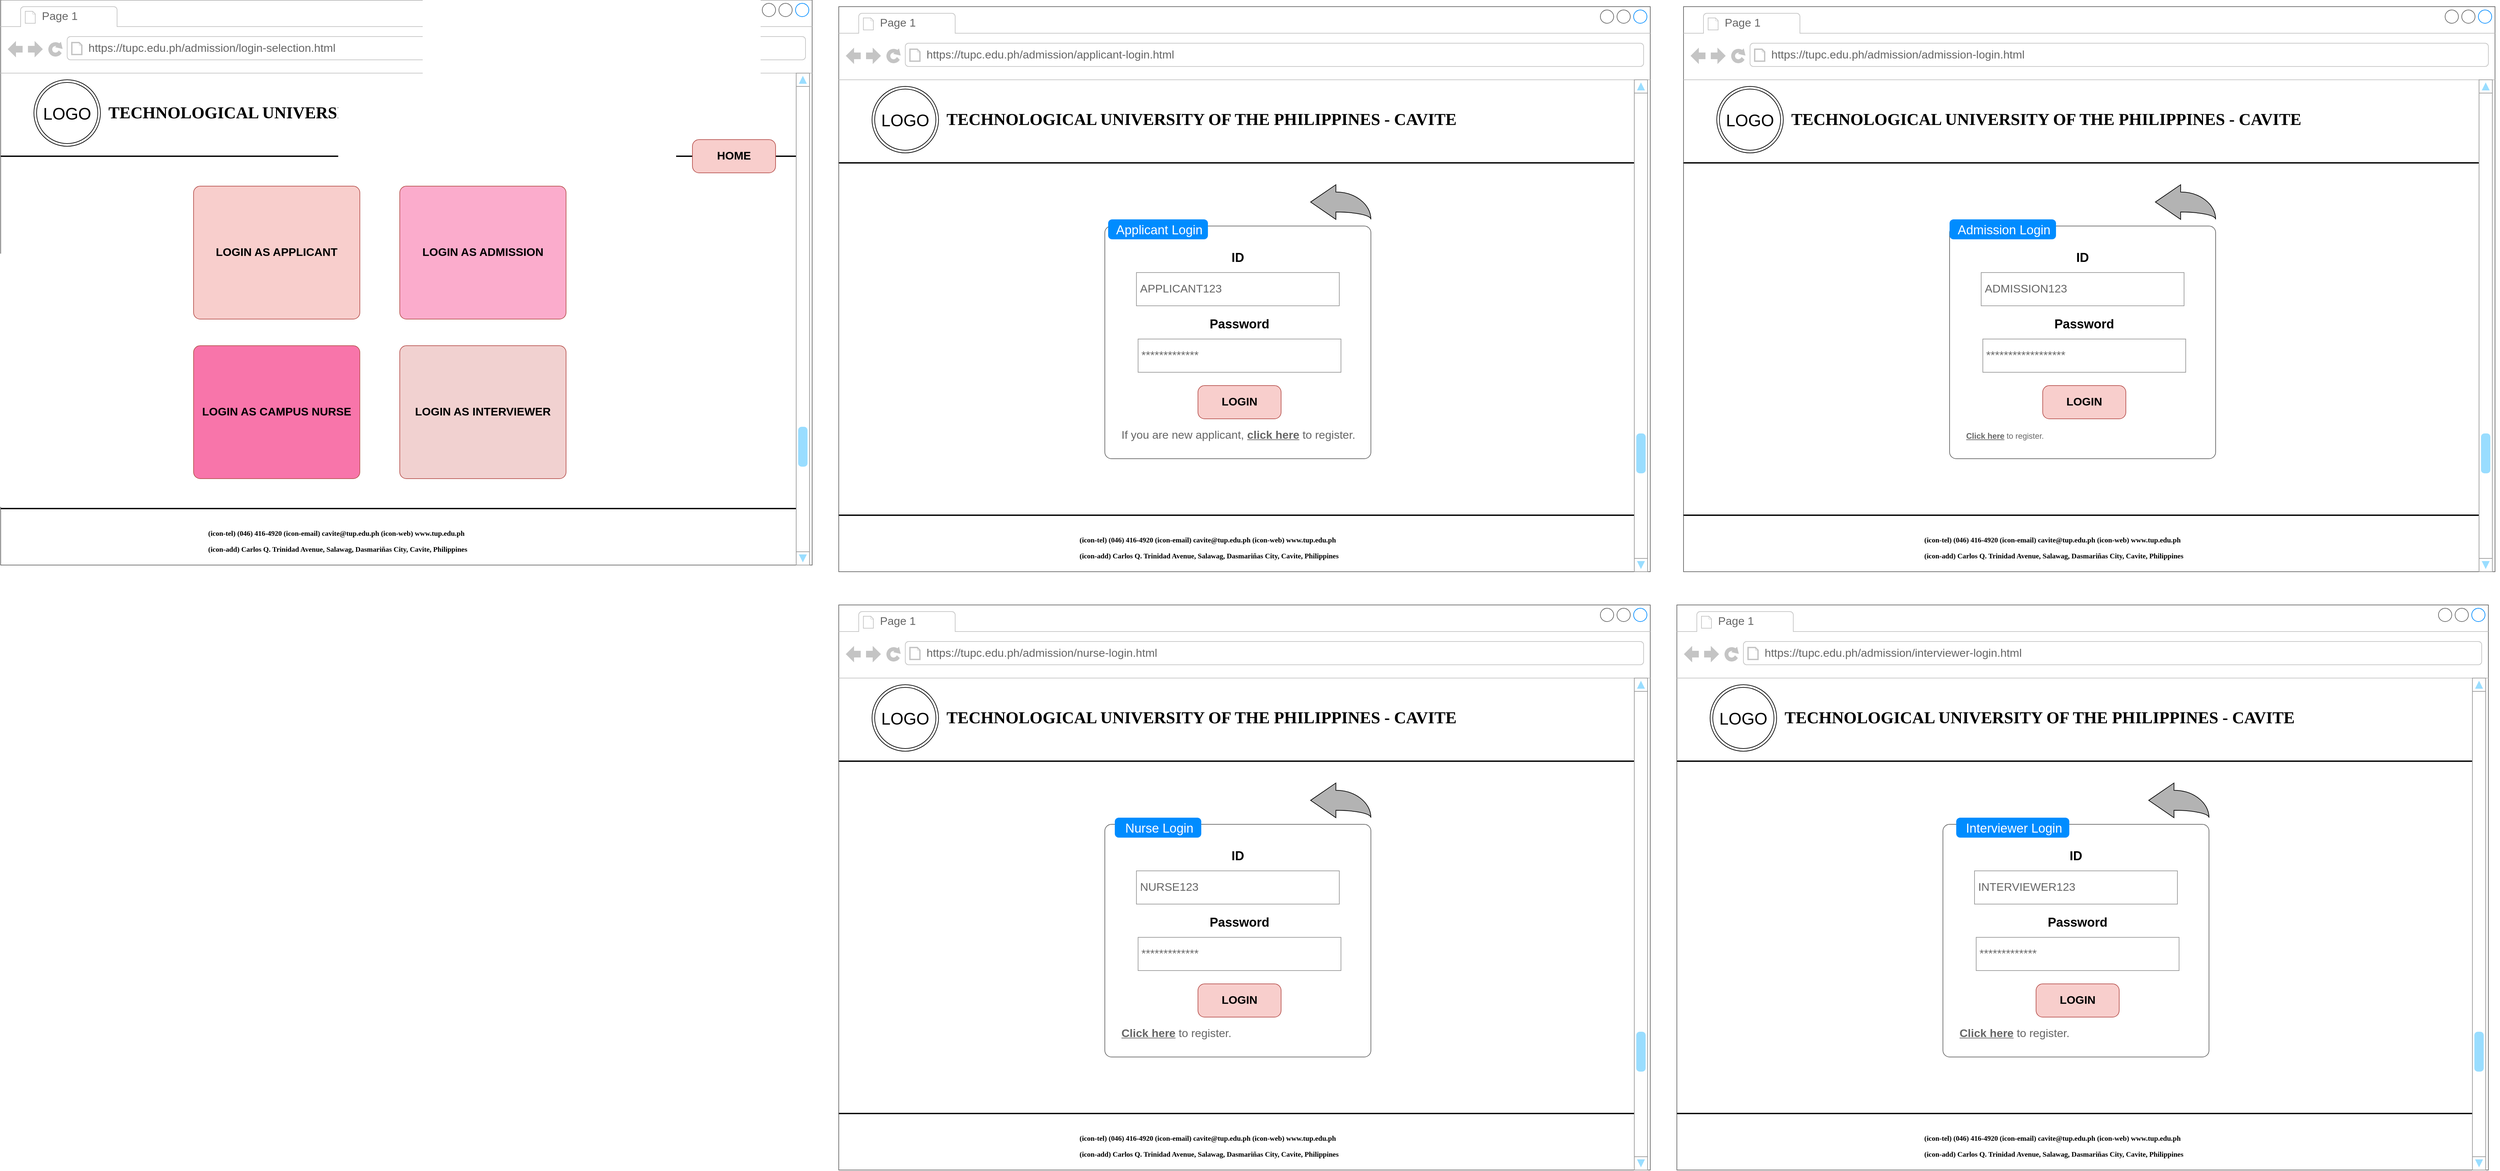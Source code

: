 <mxfile version="15.5.8" type="device"><diagram name="Page-1" id="03018318-947c-dd8e-b7a3-06fadd420f32"><mxGraphModel dx="2836" dy="920" grid="1" gridSize="10" guides="1" tooltips="1" connect="1" arrows="1" fold="1" page="1" pageScale="1" pageWidth="1100" pageHeight="850" background="none" math="0" shadow="0"><root><mxCell id="0"/><mxCell id="1" parent="0"/><mxCell id="G--8dqvZh2dxWR679S_V-2" value="" style="strokeWidth=1;shadow=0;dashed=0;align=center;html=1;shape=mxgraph.mockup.containers.browserWindow;rSize=0;strokeColor=none;strokeColor2=#008cff;strokeColor3=#c4c4c4;mainText=,;recursiveResize=0;fontSize=25;fillColor=none;" parent="1" vertex="1"><mxGeometry width="1220" height="850" as="geometry"/></mxCell><mxCell id="G--8dqvZh2dxWR679S_V-40" value="" style="line;strokeWidth=2;html=1;fontSize=25;" parent="G--8dqvZh2dxWR679S_V-2" vertex="1"><mxGeometry y="760" width="1210" height="10" as="geometry"/></mxCell><mxCell id="G--8dqvZh2dxWR679S_V-3" value="Page 1" style="strokeWidth=1;shadow=0;dashed=0;align=center;html=1;shape=mxgraph.mockup.containers.anchor;fontSize=17;fontColor=#666666;align=left;" parent="G--8dqvZh2dxWR679S_V-2" vertex="1"><mxGeometry x="60" y="12" width="110" height="26" as="geometry"/></mxCell><mxCell id="G--8dqvZh2dxWR679S_V-4" value="https://tupc.edu.ph/admission/login-selection.html" style="strokeWidth=1;shadow=0;dashed=0;align=center;html=1;shape=mxgraph.mockup.containers.anchor;rSize=0;fontSize=17;fontColor=#666666;align=left;" parent="G--8dqvZh2dxWR679S_V-2" vertex="1"><mxGeometry x="130" y="60" width="250" height="26" as="geometry"/></mxCell><mxCell id="677b7b8949515195-27" value="&lt;h1&gt;&lt;b&gt;&lt;font style=&quot;font-size: 25px&quot;&gt;TECHNOLOGICAL UNIVERSITY OF THE PHILIPPINES - CAVITE&lt;/font&gt;&lt;/b&gt;&lt;/h1&gt;" style="text;html=1;points=[];align=left;verticalAlign=top;spacingTop=-4;fontSize=14;fontFamily=Verdana" parent="G--8dqvZh2dxWR679S_V-2" vertex="1"><mxGeometry x="160" y="130" width="540" height="60" as="geometry"/></mxCell><mxCell id="G--8dqvZh2dxWR679S_V-5" value="LOGO" style="ellipse;shape=doubleEllipse;whiteSpace=wrap;html=1;fontSize=25;" parent="G--8dqvZh2dxWR679S_V-2" vertex="1"><mxGeometry x="50" y="120" width="100" height="100" as="geometry"/></mxCell><mxCell id="G--8dqvZh2dxWR679S_V-25" value="" style="line;strokeWidth=2;html=1;fontSize=25;" parent="G--8dqvZh2dxWR679S_V-2" vertex="1"><mxGeometry y="230" width="1210" height="10" as="geometry"/></mxCell><mxCell id="G--8dqvZh2dxWR679S_V-26" value="" style="verticalLabelPosition=bottom;shadow=0;dashed=0;align=center;html=1;verticalAlign=top;strokeWidth=1;shape=mxgraph.mockup.navigation.scrollBar;strokeColor=#999999;barPos=20;fillColor2=#99ddff;strokeColor2=none;direction=north;fontSize=25;" parent="G--8dqvZh2dxWR679S_V-2" vertex="1"><mxGeometry x="1196" y="110" width="30" height="740" as="geometry"/></mxCell><mxCell id="G--8dqvZh2dxWR679S_V-99" value="&lt;span style=&quot;font-family: &amp;#34;euphemia&amp;#34; ; font-size: 10.72px ; font-weight: 700&quot;&gt;(icon-tel) (046) 416-4920 (icon-email) cavite@tup.edu.ph (icon-web) www.tup.edu.ph&lt;br&gt;&lt;/span&gt;&lt;span style=&quot;font-family: &amp;#34;euphemia&amp;#34; ; font-size: 10.72px ; font-weight: 700&quot;&gt;(icon-add) Carlos Q. Trinidad Avenue, Salawag, Dasmariñas City, Cavite, Philippines&lt;/span&gt;&lt;span style=&quot;font-family: &amp;#34;euphemia&amp;#34; ; font-size: 10.72px ; font-weight: 700&quot;&gt;&lt;br&gt;&lt;/span&gt;" style="rounded=0;whiteSpace=wrap;html=1;fontSize=20;strokeWidth=1;fillColor=none;align=left;verticalAlign=top;strokeColor=none;" parent="G--8dqvZh2dxWR679S_V-2" vertex="1"><mxGeometry x="310" y="780" width="480" height="60" as="geometry"/></mxCell><mxCell id="FHe6XvcO9D9P72gRaiJn-3" value="LOGIN AS APPLICANT" style="strokeWidth=1;shadow=0;dashed=0;align=center;html=1;shape=mxgraph.mockup.buttons.button;strokeColor=#b85450;mainText=;buttonStyle=round;fontSize=17;fontStyle=1;fillColor=#f8cecc;whiteSpace=wrap;" parent="G--8dqvZh2dxWR679S_V-2" vertex="1"><mxGeometry x="290" y="280" width="250" height="200" as="geometry"/></mxCell><mxCell id="n0NQXah2rbM82Z7HPVSo-4" value="LOGIN AS ADMISSION" style="strokeWidth=1;shadow=0;dashed=0;align=center;html=1;shape=mxgraph.mockup.buttons.button;strokeColor=#b85450;mainText=;buttonStyle=round;fontSize=17;fontStyle=1;fillColor=#FBACCC;whiteSpace=wrap;" vertex="1" parent="G--8dqvZh2dxWR679S_V-2"><mxGeometry x="600" y="280" width="250" height="200" as="geometry"/></mxCell><mxCell id="n0NQXah2rbM82Z7HPVSo-5" value="LOGIN AS CAMPUS NURSE" style="strokeWidth=1;shadow=0;dashed=0;align=center;html=1;shape=mxgraph.mockup.buttons.button;strokeColor=#b85450;mainText=;buttonStyle=round;fontSize=17;fontStyle=1;fillColor=#F875AA;whiteSpace=wrap;" vertex="1" parent="G--8dqvZh2dxWR679S_V-2"><mxGeometry x="290" y="520" width="250" height="200" as="geometry"/></mxCell><mxCell id="n0NQXah2rbM82Z7HPVSo-6" value="LOGIN AS INTERVIEWER" style="strokeWidth=1;shadow=0;dashed=0;align=center;html=1;shape=mxgraph.mockup.buttons.button;strokeColor=#b85450;mainText=;buttonStyle=round;fontSize=17;fontStyle=1;fillColor=#F1D1D0;whiteSpace=wrap;" vertex="1" parent="G--8dqvZh2dxWR679S_V-2"><mxGeometry x="600" y="520" width="250" height="200" as="geometry"/></mxCell><mxCell id="n0NQXah2rbM82Z7HPVSo-88" value="HOME" style="strokeWidth=1;shadow=0;dashed=0;align=center;html=1;shape=mxgraph.mockup.buttons.button;strokeColor=#b85450;mainText=;buttonStyle=round;fontSize=17;fontStyle=1;fillColor=#f8cecc;whiteSpace=wrap;" vertex="1" parent="G--8dqvZh2dxWR679S_V-2"><mxGeometry x="1040" y="210" width="125" height="50" as="geometry"/></mxCell><mxCell id="n0NQXah2rbM82Z7HPVSo-7" value="" style="strokeWidth=1;shadow=0;dashed=0;align=center;html=1;shape=mxgraph.mockup.containers.browserWindow;rSize=0;strokeColor=none;strokeColor2=#008cff;strokeColor3=#c4c4c4;mainText=,;recursiveResize=0;fontSize=25;fillColor=none;" vertex="1" parent="1"><mxGeometry x="1260" y="10" width="1220" height="850" as="geometry"/></mxCell><mxCell id="n0NQXah2rbM82Z7HPVSo-8" value="" style="line;strokeWidth=2;html=1;fontSize=25;" vertex="1" parent="n0NQXah2rbM82Z7HPVSo-7"><mxGeometry y="760" width="1210" height="10" as="geometry"/></mxCell><mxCell id="n0NQXah2rbM82Z7HPVSo-9" value="Page 1" style="strokeWidth=1;shadow=0;dashed=0;align=center;html=1;shape=mxgraph.mockup.containers.anchor;fontSize=17;fontColor=#666666;align=left;" vertex="1" parent="n0NQXah2rbM82Z7HPVSo-7"><mxGeometry x="60" y="12" width="110" height="26" as="geometry"/></mxCell><mxCell id="n0NQXah2rbM82Z7HPVSo-10" value="https://tupc.edu.ph/admission/applicant-login.html" style="strokeWidth=1;shadow=0;dashed=0;align=center;html=1;shape=mxgraph.mockup.containers.anchor;rSize=0;fontSize=17;fontColor=#666666;align=left;" vertex="1" parent="n0NQXah2rbM82Z7HPVSo-7"><mxGeometry x="130" y="60" width="250" height="26" as="geometry"/></mxCell><mxCell id="n0NQXah2rbM82Z7HPVSo-11" value="&lt;h1&gt;&lt;b&gt;&lt;font style=&quot;font-size: 25px&quot;&gt;TECHNOLOGICAL UNIVERSITY OF THE PHILIPPINES - CAVITE&lt;/font&gt;&lt;/b&gt;&lt;/h1&gt;" style="text;html=1;points=[];align=left;verticalAlign=top;spacingTop=-4;fontSize=14;fontFamily=Verdana" vertex="1" parent="n0NQXah2rbM82Z7HPVSo-7"><mxGeometry x="160" y="130" width="540" height="60" as="geometry"/></mxCell><mxCell id="n0NQXah2rbM82Z7HPVSo-12" value="LOGO" style="ellipse;shape=doubleEllipse;whiteSpace=wrap;html=1;fontSize=25;" vertex="1" parent="n0NQXah2rbM82Z7HPVSo-7"><mxGeometry x="50" y="120" width="100" height="100" as="geometry"/></mxCell><mxCell id="n0NQXah2rbM82Z7HPVSo-13" value="" style="line;strokeWidth=2;html=1;fontSize=25;" vertex="1" parent="n0NQXah2rbM82Z7HPVSo-7"><mxGeometry y="230" width="1210" height="10" as="geometry"/></mxCell><mxCell id="n0NQXah2rbM82Z7HPVSo-14" value="" style="verticalLabelPosition=bottom;shadow=0;dashed=0;align=center;html=1;verticalAlign=top;strokeWidth=1;shape=mxgraph.mockup.navigation.scrollBar;strokeColor=#999999;barPos=20;fillColor2=#99ddff;strokeColor2=none;direction=north;fontSize=25;" vertex="1" parent="n0NQXah2rbM82Z7HPVSo-7"><mxGeometry x="1196" y="110" width="30" height="740" as="geometry"/></mxCell><mxCell id="n0NQXah2rbM82Z7HPVSo-15" value="&lt;span style=&quot;font-family: &amp;#34;euphemia&amp;#34; ; font-size: 10.72px ; font-weight: 700&quot;&gt;(icon-tel) (046) 416-4920 (icon-email) cavite@tup.edu.ph (icon-web) www.tup.edu.ph&lt;br&gt;&lt;/span&gt;&lt;span style=&quot;font-family: &amp;#34;euphemia&amp;#34; ; font-size: 10.72px ; font-weight: 700&quot;&gt;(icon-add) Carlos Q. Trinidad Avenue, Salawag, Dasmariñas City, Cavite, Philippines&lt;/span&gt;&lt;span style=&quot;font-family: &amp;#34;euphemia&amp;#34; ; font-size: 10.72px ; font-weight: 700&quot;&gt;&lt;br&gt;&lt;/span&gt;" style="rounded=0;whiteSpace=wrap;html=1;fontSize=20;strokeWidth=1;fillColor=none;align=left;verticalAlign=top;strokeColor=none;" vertex="1" parent="n0NQXah2rbM82Z7HPVSo-7"><mxGeometry x="360" y="780" width="480" height="60" as="geometry"/></mxCell><mxCell id="n0NQXah2rbM82Z7HPVSo-20" value="" style="shape=mxgraph.mockup.containers.marginRect;rectMarginTop=10;strokeColor=#666666;strokeWidth=1;dashed=0;rounded=1;arcSize=5;recursiveResize=0;fontSize=20;align=left;verticalAlign=top;" vertex="1" parent="n0NQXah2rbM82Z7HPVSo-7"><mxGeometry x="400" y="320" width="400" height="360" as="geometry"/></mxCell><mxCell id="n0NQXah2rbM82Z7HPVSo-21" value="Applicant Login" style="shape=rect;strokeColor=none;fillColor=#008cff;strokeWidth=1;dashed=0;rounded=1;arcSize=20;fontColor=#ffffff;fontSize=19;spacing=2;spacingTop=-2;align=center;autosize=1;spacingLeft=4;resizeWidth=0;resizeHeight=0;perimeter=none;" vertex="1" parent="n0NQXah2rbM82Z7HPVSo-20"><mxGeometry x="5" width="150" height="30" as="geometry"/></mxCell><mxCell id="n0NQXah2rbM82Z7HPVSo-23" value="&lt;b&gt;ID&lt;/b&gt;" style="rounded=0;whiteSpace=wrap;html=1;fontSize=19;align=center;verticalAlign=top;strokeColor=none;" vertex="1" parent="n0NQXah2rbM82Z7HPVSo-20"><mxGeometry x="180" y="40" width="40" height="30" as="geometry"/></mxCell><mxCell id="n0NQXah2rbM82Z7HPVSo-24" value="&lt;b&gt;Password&lt;/b&gt;" style="rounded=0;whiteSpace=wrap;html=1;fontSize=19;align=center;verticalAlign=top;strokeColor=none;" vertex="1" parent="n0NQXah2rbM82Z7HPVSo-20"><mxGeometry x="165" y="140" width="75" height="30" as="geometry"/></mxCell><mxCell id="n0NQXah2rbM82Z7HPVSo-25" value="APPLICANT123" style="strokeWidth=1;shadow=0;dashed=0;align=center;html=1;shape=mxgraph.mockup.forms.pwField;strokeColor=#999999;mainText=;align=left;fontColor=#666666;fontSize=17;spacingLeft=3;" vertex="1" parent="n0NQXah2rbM82Z7HPVSo-20"><mxGeometry x="47.5" y="80" width="305" height="50" as="geometry"/></mxCell><mxCell id="n0NQXah2rbM82Z7HPVSo-26" value="LOGIN" style="strokeWidth=1;shadow=0;dashed=0;align=center;html=1;shape=mxgraph.mockup.buttons.button;strokeColor=#b85450;mainText=;buttonStyle=round;fontSize=17;fontStyle=1;fillColor=#f8cecc;whiteSpace=wrap;" vertex="1" parent="n0NQXah2rbM82Z7HPVSo-20"><mxGeometry x="140" y="250" width="125" height="50" as="geometry"/></mxCell><mxCell id="n0NQXah2rbM82Z7HPVSo-27" value="If you are new applicant, &lt;u&gt;&lt;b&gt;click here&lt;/b&gt;&lt;/u&gt; to register." style="strokeWidth=1;shadow=0;dashed=0;align=center;html=1;shape=mxgraph.mockup.forms.pwField;strokeColor=none;mainText=;align=left;fontColor=#666666;fontSize=17;spacingLeft=3;" vertex="1" parent="n0NQXah2rbM82Z7HPVSo-20"><mxGeometry x="20" y="310" width="220" height="30" as="geometry"/></mxCell><mxCell id="n0NQXah2rbM82Z7HPVSo-28" value="*************" style="strokeWidth=1;shadow=0;dashed=0;align=center;html=1;shape=mxgraph.mockup.forms.pwField;strokeColor=#999999;mainText=;align=left;fontColor=#666666;fontSize=17;spacingLeft=3;" vertex="1" parent="n0NQXah2rbM82Z7HPVSo-20"><mxGeometry x="50" y="180" width="305" height="50" as="geometry"/></mxCell><mxCell id="n0NQXah2rbM82Z7HPVSo-33" value="" style="html=1;shadow=0;dashed=0;align=right;verticalAlign=bottom;shape=mxgraph.arrows2.jumpInArrow;dy=15;dx=38;arrowHead=55;rotation=-180;textDirection=ltr;labelPosition=left;verticalLabelPosition=top;flipV=1;fillColor=#B3B3B3;" vertex="1" parent="n0NQXah2rbM82Z7HPVSo-7"><mxGeometry x="709.38" y="267.86" width="90.62" height="52.14" as="geometry"/></mxCell><mxCell id="n0NQXah2rbM82Z7HPVSo-34" value="" style="strokeWidth=1;shadow=0;dashed=0;align=center;html=1;shape=mxgraph.mockup.containers.browserWindow;rSize=0;strokeColor=none;strokeColor2=#008cff;strokeColor3=#c4c4c4;mainText=,;recursiveResize=0;fontSize=25;fillColor=none;" vertex="1" parent="1"><mxGeometry x="2530" y="10" width="1220" height="850" as="geometry"/></mxCell><mxCell id="n0NQXah2rbM82Z7HPVSo-35" value="" style="line;strokeWidth=2;html=1;fontSize=25;" vertex="1" parent="n0NQXah2rbM82Z7HPVSo-34"><mxGeometry y="760" width="1210" height="10" as="geometry"/></mxCell><mxCell id="n0NQXah2rbM82Z7HPVSo-36" value="Page 1" style="strokeWidth=1;shadow=0;dashed=0;align=center;html=1;shape=mxgraph.mockup.containers.anchor;fontSize=17;fontColor=#666666;align=left;" vertex="1" parent="n0NQXah2rbM82Z7HPVSo-34"><mxGeometry x="60" y="12" width="110" height="26" as="geometry"/></mxCell><mxCell id="n0NQXah2rbM82Z7HPVSo-37" value="https://tupc.edu.ph/admission/admission-login.html" style="strokeWidth=1;shadow=0;dashed=0;align=center;html=1;shape=mxgraph.mockup.containers.anchor;rSize=0;fontSize=17;fontColor=#666666;align=left;" vertex="1" parent="n0NQXah2rbM82Z7HPVSo-34"><mxGeometry x="130" y="60" width="250" height="26" as="geometry"/></mxCell><mxCell id="n0NQXah2rbM82Z7HPVSo-38" value="&lt;h1&gt;&lt;b&gt;&lt;font style=&quot;font-size: 25px&quot;&gt;TECHNOLOGICAL UNIVERSITY OF THE PHILIPPINES - CAVITE&lt;/font&gt;&lt;/b&gt;&lt;/h1&gt;" style="text;html=1;points=[];align=left;verticalAlign=top;spacingTop=-4;fontSize=14;fontFamily=Verdana" vertex="1" parent="n0NQXah2rbM82Z7HPVSo-34"><mxGeometry x="160" y="130" width="540" height="60" as="geometry"/></mxCell><mxCell id="n0NQXah2rbM82Z7HPVSo-39" value="LOGO" style="ellipse;shape=doubleEllipse;whiteSpace=wrap;html=1;fontSize=25;" vertex="1" parent="n0NQXah2rbM82Z7HPVSo-34"><mxGeometry x="50" y="120" width="100" height="100" as="geometry"/></mxCell><mxCell id="n0NQXah2rbM82Z7HPVSo-40" value="" style="line;strokeWidth=2;html=1;fontSize=25;" vertex="1" parent="n0NQXah2rbM82Z7HPVSo-34"><mxGeometry y="230" width="1210" height="10" as="geometry"/></mxCell><mxCell id="n0NQXah2rbM82Z7HPVSo-41" value="" style="verticalLabelPosition=bottom;shadow=0;dashed=0;align=center;html=1;verticalAlign=top;strokeWidth=1;shape=mxgraph.mockup.navigation.scrollBar;strokeColor=#999999;barPos=20;fillColor2=#99ddff;strokeColor2=none;direction=north;fontSize=25;" vertex="1" parent="n0NQXah2rbM82Z7HPVSo-34"><mxGeometry x="1196" y="110" width="30" height="740" as="geometry"/></mxCell><mxCell id="n0NQXah2rbM82Z7HPVSo-42" value="&lt;span style=&quot;font-family: &amp;#34;euphemia&amp;#34; ; font-size: 10.72px ; font-weight: 700&quot;&gt;(icon-tel) (046) 416-4920 (icon-email) cavite@tup.edu.ph (icon-web) www.tup.edu.ph&lt;br&gt;&lt;/span&gt;&lt;span style=&quot;font-family: &amp;#34;euphemia&amp;#34; ; font-size: 10.72px ; font-weight: 700&quot;&gt;(icon-add) Carlos Q. Trinidad Avenue, Salawag, Dasmariñas City, Cavite, Philippines&lt;/span&gt;&lt;span style=&quot;font-family: &amp;#34;euphemia&amp;#34; ; font-size: 10.72px ; font-weight: 700&quot;&gt;&lt;br&gt;&lt;/span&gt;" style="rounded=0;whiteSpace=wrap;html=1;fontSize=20;strokeWidth=1;fillColor=none;align=left;verticalAlign=top;strokeColor=none;" vertex="1" parent="n0NQXah2rbM82Z7HPVSo-34"><mxGeometry x="360" y="780" width="480" height="60" as="geometry"/></mxCell><mxCell id="n0NQXah2rbM82Z7HPVSo-43" value="" style="shape=mxgraph.mockup.containers.marginRect;rectMarginTop=10;strokeColor=#666666;strokeWidth=1;dashed=0;rounded=1;arcSize=5;recursiveResize=0;fontSize=20;align=left;verticalAlign=top;" vertex="1" parent="n0NQXah2rbM82Z7HPVSo-34"><mxGeometry x="400" y="320" width="400" height="360" as="geometry"/></mxCell><mxCell id="n0NQXah2rbM82Z7HPVSo-44" value="Admission Login" style="shape=rect;strokeColor=none;fillColor=#008cff;strokeWidth=1;dashed=0;rounded=1;arcSize=20;fontColor=#ffffff;fontSize=19;spacing=2;spacingTop=-2;align=center;autosize=1;spacingLeft=4;resizeWidth=0;resizeHeight=0;perimeter=none;" vertex="1" parent="n0NQXah2rbM82Z7HPVSo-43"><mxGeometry width="160" height="30" as="geometry"/></mxCell><mxCell id="n0NQXah2rbM82Z7HPVSo-45" value="&lt;b&gt;ID&lt;/b&gt;" style="rounded=0;whiteSpace=wrap;html=1;fontSize=19;align=center;verticalAlign=top;strokeColor=none;" vertex="1" parent="n0NQXah2rbM82Z7HPVSo-43"><mxGeometry x="180" y="40" width="40" height="30" as="geometry"/></mxCell><mxCell id="n0NQXah2rbM82Z7HPVSo-46" value="&lt;b&gt;Password&lt;/b&gt;" style="rounded=0;whiteSpace=wrap;html=1;fontSize=19;align=center;verticalAlign=top;strokeColor=none;" vertex="1" parent="n0NQXah2rbM82Z7HPVSo-43"><mxGeometry x="165" y="140" width="75" height="30" as="geometry"/></mxCell><mxCell id="n0NQXah2rbM82Z7HPVSo-47" value="ADMISSION123" style="strokeWidth=1;shadow=0;dashed=0;align=center;html=1;shape=mxgraph.mockup.forms.pwField;strokeColor=#999999;mainText=;align=left;fontColor=#666666;fontSize=17;spacingLeft=3;" vertex="1" parent="n0NQXah2rbM82Z7HPVSo-43"><mxGeometry x="47.5" y="80" width="305" height="50" as="geometry"/></mxCell><mxCell id="n0NQXah2rbM82Z7HPVSo-48" value="LOGIN" style="strokeWidth=1;shadow=0;dashed=0;align=center;html=1;shape=mxgraph.mockup.buttons.button;strokeColor=#b85450;mainText=;buttonStyle=round;fontSize=17;fontStyle=1;fillColor=#f8cecc;whiteSpace=wrap;" vertex="1" parent="n0NQXah2rbM82Z7HPVSo-43"><mxGeometry x="140" y="250" width="125" height="50" as="geometry"/></mxCell><mxCell id="n0NQXah2rbM82Z7HPVSo-49" value="&lt;font style=&quot;font-size: 12px&quot;&gt;&lt;u&gt;&lt;b&gt;Click here&lt;/b&gt;&lt;/u&gt; to register.&lt;/font&gt;" style="strokeWidth=1;shadow=0;dashed=0;align=center;html=1;shape=mxgraph.mockup.forms.pwField;strokeColor=none;mainText=;align=left;fontColor=#666666;fontSize=17;spacingLeft=3;" vertex="1" parent="n0NQXah2rbM82Z7HPVSo-43"><mxGeometry x="20" y="310" width="220" height="30" as="geometry"/></mxCell><mxCell id="n0NQXah2rbM82Z7HPVSo-50" value="******************" style="strokeWidth=1;shadow=0;dashed=0;align=center;html=1;shape=mxgraph.mockup.forms.pwField;strokeColor=#999999;mainText=;align=left;fontColor=#666666;fontSize=17;spacingLeft=3;" vertex="1" parent="n0NQXah2rbM82Z7HPVSo-43"><mxGeometry x="50" y="180" width="305" height="50" as="geometry"/></mxCell><mxCell id="n0NQXah2rbM82Z7HPVSo-51" value="" style="html=1;shadow=0;dashed=0;align=right;verticalAlign=bottom;shape=mxgraph.arrows2.jumpInArrow;dy=15;dx=38;arrowHead=55;rotation=-180;textDirection=ltr;labelPosition=left;verticalLabelPosition=top;flipV=1;fillColor=#B3B3B3;" vertex="1" parent="n0NQXah2rbM82Z7HPVSo-34"><mxGeometry x="709.38" y="267.86" width="90.62" height="52.14" as="geometry"/></mxCell><mxCell id="n0NQXah2rbM82Z7HPVSo-52" value="" style="strokeWidth=1;shadow=0;dashed=0;align=center;html=1;shape=mxgraph.mockup.containers.browserWindow;rSize=0;strokeColor=none;strokeColor2=#008cff;strokeColor3=#c4c4c4;mainText=,;recursiveResize=0;fontSize=25;fillColor=none;" vertex="1" parent="1"><mxGeometry x="1260" y="910" width="1220" height="850" as="geometry"/></mxCell><mxCell id="n0NQXah2rbM82Z7HPVSo-53" value="" style="line;strokeWidth=2;html=1;fontSize=25;" vertex="1" parent="n0NQXah2rbM82Z7HPVSo-52"><mxGeometry y="760" width="1210" height="10" as="geometry"/></mxCell><mxCell id="n0NQXah2rbM82Z7HPVSo-54" value="Page 1" style="strokeWidth=1;shadow=0;dashed=0;align=center;html=1;shape=mxgraph.mockup.containers.anchor;fontSize=17;fontColor=#666666;align=left;" vertex="1" parent="n0NQXah2rbM82Z7HPVSo-52"><mxGeometry x="60" y="12" width="110" height="26" as="geometry"/></mxCell><mxCell id="n0NQXah2rbM82Z7HPVSo-55" value="https://tupc.edu.ph/admission/nurse-login.html" style="strokeWidth=1;shadow=0;dashed=0;align=center;html=1;shape=mxgraph.mockup.containers.anchor;rSize=0;fontSize=17;fontColor=#666666;align=left;" vertex="1" parent="n0NQXah2rbM82Z7HPVSo-52"><mxGeometry x="130" y="60" width="250" height="26" as="geometry"/></mxCell><mxCell id="n0NQXah2rbM82Z7HPVSo-56" value="&lt;h1&gt;&lt;b&gt;&lt;font style=&quot;font-size: 25px&quot;&gt;TECHNOLOGICAL UNIVERSITY OF THE PHILIPPINES - CAVITE&lt;/font&gt;&lt;/b&gt;&lt;/h1&gt;" style="text;html=1;points=[];align=left;verticalAlign=top;spacingTop=-4;fontSize=14;fontFamily=Verdana" vertex="1" parent="n0NQXah2rbM82Z7HPVSo-52"><mxGeometry x="160" y="130" width="540" height="60" as="geometry"/></mxCell><mxCell id="n0NQXah2rbM82Z7HPVSo-57" value="LOGO" style="ellipse;shape=doubleEllipse;whiteSpace=wrap;html=1;fontSize=25;" vertex="1" parent="n0NQXah2rbM82Z7HPVSo-52"><mxGeometry x="50" y="120" width="100" height="100" as="geometry"/></mxCell><mxCell id="n0NQXah2rbM82Z7HPVSo-58" value="" style="line;strokeWidth=2;html=1;fontSize=25;" vertex="1" parent="n0NQXah2rbM82Z7HPVSo-52"><mxGeometry y="230" width="1210" height="10" as="geometry"/></mxCell><mxCell id="n0NQXah2rbM82Z7HPVSo-59" value="" style="verticalLabelPosition=bottom;shadow=0;dashed=0;align=center;html=1;verticalAlign=top;strokeWidth=1;shape=mxgraph.mockup.navigation.scrollBar;strokeColor=#999999;barPos=20;fillColor2=#99ddff;strokeColor2=none;direction=north;fontSize=25;" vertex="1" parent="n0NQXah2rbM82Z7HPVSo-52"><mxGeometry x="1196" y="110" width="30" height="740" as="geometry"/></mxCell><mxCell id="n0NQXah2rbM82Z7HPVSo-60" value="&lt;span style=&quot;font-family: &amp;#34;euphemia&amp;#34; ; font-size: 10.72px ; font-weight: 700&quot;&gt;(icon-tel) (046) 416-4920 (icon-email) cavite@tup.edu.ph (icon-web) www.tup.edu.ph&lt;br&gt;&lt;/span&gt;&lt;span style=&quot;font-family: &amp;#34;euphemia&amp;#34; ; font-size: 10.72px ; font-weight: 700&quot;&gt;(icon-add) Carlos Q. Trinidad Avenue, Salawag, Dasmariñas City, Cavite, Philippines&lt;/span&gt;&lt;span style=&quot;font-family: &amp;#34;euphemia&amp;#34; ; font-size: 10.72px ; font-weight: 700&quot;&gt;&lt;br&gt;&lt;/span&gt;" style="rounded=0;whiteSpace=wrap;html=1;fontSize=20;strokeWidth=1;fillColor=none;align=left;verticalAlign=top;strokeColor=none;" vertex="1" parent="n0NQXah2rbM82Z7HPVSo-52"><mxGeometry x="360" y="780" width="480" height="60" as="geometry"/></mxCell><mxCell id="n0NQXah2rbM82Z7HPVSo-61" value="" style="shape=mxgraph.mockup.containers.marginRect;rectMarginTop=10;strokeColor=#666666;strokeWidth=1;dashed=0;rounded=1;arcSize=5;recursiveResize=0;fontSize=20;align=left;verticalAlign=top;" vertex="1" parent="n0NQXah2rbM82Z7HPVSo-52"><mxGeometry x="400" y="320" width="400" height="360" as="geometry"/></mxCell><mxCell id="n0NQXah2rbM82Z7HPVSo-62" value="Nurse Login" style="shape=rect;strokeColor=none;fillColor=#008cff;strokeWidth=1;dashed=0;rounded=1;arcSize=20;fontColor=#ffffff;fontSize=19;spacing=2;spacingTop=-2;align=center;autosize=1;spacingLeft=4;resizeWidth=0;resizeHeight=0;perimeter=none;" vertex="1" parent="n0NQXah2rbM82Z7HPVSo-61"><mxGeometry x="15" width="130" height="30" as="geometry"/></mxCell><mxCell id="n0NQXah2rbM82Z7HPVSo-63" value="&lt;b&gt;ID&lt;/b&gt;" style="rounded=0;whiteSpace=wrap;html=1;fontSize=19;align=center;verticalAlign=top;strokeColor=none;" vertex="1" parent="n0NQXah2rbM82Z7HPVSo-61"><mxGeometry x="180" y="40" width="40" height="30" as="geometry"/></mxCell><mxCell id="n0NQXah2rbM82Z7HPVSo-64" value="&lt;b&gt;Password&lt;/b&gt;" style="rounded=0;whiteSpace=wrap;html=1;fontSize=19;align=center;verticalAlign=top;strokeColor=none;" vertex="1" parent="n0NQXah2rbM82Z7HPVSo-61"><mxGeometry x="165" y="140" width="75" height="30" as="geometry"/></mxCell><mxCell id="n0NQXah2rbM82Z7HPVSo-65" value="NURSE123" style="strokeWidth=1;shadow=0;dashed=0;align=center;html=1;shape=mxgraph.mockup.forms.pwField;strokeColor=#999999;mainText=;align=left;fontColor=#666666;fontSize=17;spacingLeft=3;" vertex="1" parent="n0NQXah2rbM82Z7HPVSo-61"><mxGeometry x="47.5" y="80" width="305" height="50" as="geometry"/></mxCell><mxCell id="n0NQXah2rbM82Z7HPVSo-66" value="LOGIN" style="strokeWidth=1;shadow=0;dashed=0;align=center;html=1;shape=mxgraph.mockup.buttons.button;strokeColor=#b85450;mainText=;buttonStyle=round;fontSize=17;fontStyle=1;fillColor=#f8cecc;whiteSpace=wrap;" vertex="1" parent="n0NQXah2rbM82Z7HPVSo-61"><mxGeometry x="140" y="250" width="125" height="50" as="geometry"/></mxCell><mxCell id="n0NQXah2rbM82Z7HPVSo-67" value="&lt;u&gt;&lt;b&gt;Click here&lt;/b&gt;&lt;/u&gt; to register." style="strokeWidth=1;shadow=0;dashed=0;align=center;html=1;shape=mxgraph.mockup.forms.pwField;strokeColor=none;mainText=;align=left;fontColor=#666666;fontSize=17;spacingLeft=3;" vertex="1" parent="n0NQXah2rbM82Z7HPVSo-61"><mxGeometry x="20" y="310" width="220" height="30" as="geometry"/></mxCell><mxCell id="n0NQXah2rbM82Z7HPVSo-68" value="*************" style="strokeWidth=1;shadow=0;dashed=0;align=center;html=1;shape=mxgraph.mockup.forms.pwField;strokeColor=#999999;mainText=;align=left;fontColor=#666666;fontSize=17;spacingLeft=3;" vertex="1" parent="n0NQXah2rbM82Z7HPVSo-61"><mxGeometry x="50" y="180" width="305" height="50" as="geometry"/></mxCell><mxCell id="n0NQXah2rbM82Z7HPVSo-69" value="" style="html=1;shadow=0;dashed=0;align=right;verticalAlign=bottom;shape=mxgraph.arrows2.jumpInArrow;dy=15;dx=38;arrowHead=55;rotation=-180;textDirection=ltr;labelPosition=left;verticalLabelPosition=top;flipV=1;fillColor=#B3B3B3;" vertex="1" parent="n0NQXah2rbM82Z7HPVSo-52"><mxGeometry x="709.38" y="267.86" width="90.62" height="52.14" as="geometry"/></mxCell><mxCell id="n0NQXah2rbM82Z7HPVSo-70" value="" style="strokeWidth=1;shadow=0;dashed=0;align=center;html=1;shape=mxgraph.mockup.containers.browserWindow;rSize=0;strokeColor=none;strokeColor2=#008cff;strokeColor3=#c4c4c4;mainText=,;recursiveResize=0;fontSize=25;fillColor=none;" vertex="1" parent="1"><mxGeometry x="2520" y="910" width="1220" height="850" as="geometry"/></mxCell><mxCell id="n0NQXah2rbM82Z7HPVSo-71" value="" style="line;strokeWidth=2;html=1;fontSize=25;" vertex="1" parent="n0NQXah2rbM82Z7HPVSo-70"><mxGeometry y="760" width="1210" height="10" as="geometry"/></mxCell><mxCell id="n0NQXah2rbM82Z7HPVSo-72" value="Page 1" style="strokeWidth=1;shadow=0;dashed=0;align=center;html=1;shape=mxgraph.mockup.containers.anchor;fontSize=17;fontColor=#666666;align=left;" vertex="1" parent="n0NQXah2rbM82Z7HPVSo-70"><mxGeometry x="60" y="12" width="110" height="26" as="geometry"/></mxCell><mxCell id="n0NQXah2rbM82Z7HPVSo-73" value="https://tupc.edu.ph/admission/interviewer-login.html" style="strokeWidth=1;shadow=0;dashed=0;align=center;html=1;shape=mxgraph.mockup.containers.anchor;rSize=0;fontSize=17;fontColor=#666666;align=left;" vertex="1" parent="n0NQXah2rbM82Z7HPVSo-70"><mxGeometry x="130" y="60" width="250" height="26" as="geometry"/></mxCell><mxCell id="n0NQXah2rbM82Z7HPVSo-74" value="&lt;h1&gt;&lt;b&gt;&lt;font style=&quot;font-size: 25px&quot;&gt;TECHNOLOGICAL UNIVERSITY OF THE PHILIPPINES - CAVITE&lt;/font&gt;&lt;/b&gt;&lt;/h1&gt;" style="text;html=1;points=[];align=left;verticalAlign=top;spacingTop=-4;fontSize=14;fontFamily=Verdana" vertex="1" parent="n0NQXah2rbM82Z7HPVSo-70"><mxGeometry x="160" y="130" width="540" height="60" as="geometry"/></mxCell><mxCell id="n0NQXah2rbM82Z7HPVSo-75" value="LOGO" style="ellipse;shape=doubleEllipse;whiteSpace=wrap;html=1;fontSize=25;" vertex="1" parent="n0NQXah2rbM82Z7HPVSo-70"><mxGeometry x="50" y="120" width="100" height="100" as="geometry"/></mxCell><mxCell id="n0NQXah2rbM82Z7HPVSo-76" value="" style="line;strokeWidth=2;html=1;fontSize=25;" vertex="1" parent="n0NQXah2rbM82Z7HPVSo-70"><mxGeometry y="230" width="1210" height="10" as="geometry"/></mxCell><mxCell id="n0NQXah2rbM82Z7HPVSo-77" value="" style="verticalLabelPosition=bottom;shadow=0;dashed=0;align=center;html=1;verticalAlign=top;strokeWidth=1;shape=mxgraph.mockup.navigation.scrollBar;strokeColor=#999999;barPos=20;fillColor2=#99ddff;strokeColor2=none;direction=north;fontSize=25;" vertex="1" parent="n0NQXah2rbM82Z7HPVSo-70"><mxGeometry x="1196" y="110" width="30" height="740" as="geometry"/></mxCell><mxCell id="n0NQXah2rbM82Z7HPVSo-78" value="&lt;span style=&quot;font-family: &amp;#34;euphemia&amp;#34; ; font-size: 10.72px ; font-weight: 700&quot;&gt;(icon-tel) (046) 416-4920 (icon-email) cavite@tup.edu.ph (icon-web) www.tup.edu.ph&lt;br&gt;&lt;/span&gt;&lt;span style=&quot;font-family: &amp;#34;euphemia&amp;#34; ; font-size: 10.72px ; font-weight: 700&quot;&gt;(icon-add) Carlos Q. Trinidad Avenue, Salawag, Dasmariñas City, Cavite, Philippines&lt;/span&gt;&lt;span style=&quot;font-family: &amp;#34;euphemia&amp;#34; ; font-size: 10.72px ; font-weight: 700&quot;&gt;&lt;br&gt;&lt;/span&gt;" style="rounded=0;whiteSpace=wrap;html=1;fontSize=20;strokeWidth=1;fillColor=none;align=left;verticalAlign=top;strokeColor=none;" vertex="1" parent="n0NQXah2rbM82Z7HPVSo-70"><mxGeometry x="370" y="780" width="480" height="60" as="geometry"/></mxCell><mxCell id="n0NQXah2rbM82Z7HPVSo-79" value="" style="shape=mxgraph.mockup.containers.marginRect;rectMarginTop=10;strokeColor=#666666;strokeWidth=1;dashed=0;rounded=1;arcSize=5;recursiveResize=0;fontSize=20;align=left;verticalAlign=top;" vertex="1" parent="n0NQXah2rbM82Z7HPVSo-70"><mxGeometry x="400" y="320" width="400" height="360" as="geometry"/></mxCell><mxCell id="n0NQXah2rbM82Z7HPVSo-80" value="Interviewer Login" style="shape=rect;strokeColor=none;fillColor=#008cff;strokeWidth=1;dashed=0;rounded=1;arcSize=20;fontColor=#ffffff;fontSize=19;spacing=2;spacingTop=-2;align=center;autosize=1;spacingLeft=4;resizeWidth=0;resizeHeight=0;perimeter=none;" vertex="1" parent="n0NQXah2rbM82Z7HPVSo-79"><mxGeometry x="20" width="170" height="30" as="geometry"/></mxCell><mxCell id="n0NQXah2rbM82Z7HPVSo-81" value="&lt;b&gt;ID&lt;/b&gt;" style="rounded=0;whiteSpace=wrap;html=1;fontSize=19;align=center;verticalAlign=top;strokeColor=none;" vertex="1" parent="n0NQXah2rbM82Z7HPVSo-79"><mxGeometry x="180" y="40" width="40" height="30" as="geometry"/></mxCell><mxCell id="n0NQXah2rbM82Z7HPVSo-82" value="&lt;b&gt;Password&lt;/b&gt;" style="rounded=0;whiteSpace=wrap;html=1;fontSize=19;align=center;verticalAlign=top;strokeColor=none;" vertex="1" parent="n0NQXah2rbM82Z7HPVSo-79"><mxGeometry x="165" y="140" width="75" height="30" as="geometry"/></mxCell><mxCell id="n0NQXah2rbM82Z7HPVSo-83" value="INTERVIEWER123" style="strokeWidth=1;shadow=0;dashed=0;align=center;html=1;shape=mxgraph.mockup.forms.pwField;strokeColor=#999999;mainText=;align=left;fontColor=#666666;fontSize=17;spacingLeft=3;" vertex="1" parent="n0NQXah2rbM82Z7HPVSo-79"><mxGeometry x="47.5" y="80" width="305" height="50" as="geometry"/></mxCell><mxCell id="n0NQXah2rbM82Z7HPVSo-84" value="LOGIN" style="strokeWidth=1;shadow=0;dashed=0;align=center;html=1;shape=mxgraph.mockup.buttons.button;strokeColor=#b85450;mainText=;buttonStyle=round;fontSize=17;fontStyle=1;fillColor=#f8cecc;whiteSpace=wrap;" vertex="1" parent="n0NQXah2rbM82Z7HPVSo-79"><mxGeometry x="140" y="250" width="125" height="50" as="geometry"/></mxCell><mxCell id="n0NQXah2rbM82Z7HPVSo-85" value="&lt;u&gt;&lt;b&gt;Click here&lt;/b&gt;&lt;/u&gt; to register." style="strokeWidth=1;shadow=0;dashed=0;align=center;html=1;shape=mxgraph.mockup.forms.pwField;strokeColor=none;mainText=;align=left;fontColor=#666666;fontSize=17;spacingLeft=3;" vertex="1" parent="n0NQXah2rbM82Z7HPVSo-79"><mxGeometry x="20" y="310" width="220" height="30" as="geometry"/></mxCell><mxCell id="n0NQXah2rbM82Z7HPVSo-86" value="*************" style="strokeWidth=1;shadow=0;dashed=0;align=center;html=1;shape=mxgraph.mockup.forms.pwField;strokeColor=#999999;mainText=;align=left;fontColor=#666666;fontSize=17;spacingLeft=3;" vertex="1" parent="n0NQXah2rbM82Z7HPVSo-79"><mxGeometry x="50" y="180" width="305" height="50" as="geometry"/></mxCell><mxCell id="n0NQXah2rbM82Z7HPVSo-87" value="" style="html=1;shadow=0;dashed=0;align=right;verticalAlign=bottom;shape=mxgraph.arrows2.jumpInArrow;dy=15;dx=38;arrowHead=55;rotation=-180;textDirection=ltr;labelPosition=left;verticalLabelPosition=top;flipV=1;fillColor=#B3B3B3;" vertex="1" parent="n0NQXah2rbM82Z7HPVSo-70"><mxGeometry x="709.38" y="267.86" width="90.62" height="52.14" as="geometry"/></mxCell></root></mxGraphModel></diagram></mxfile>